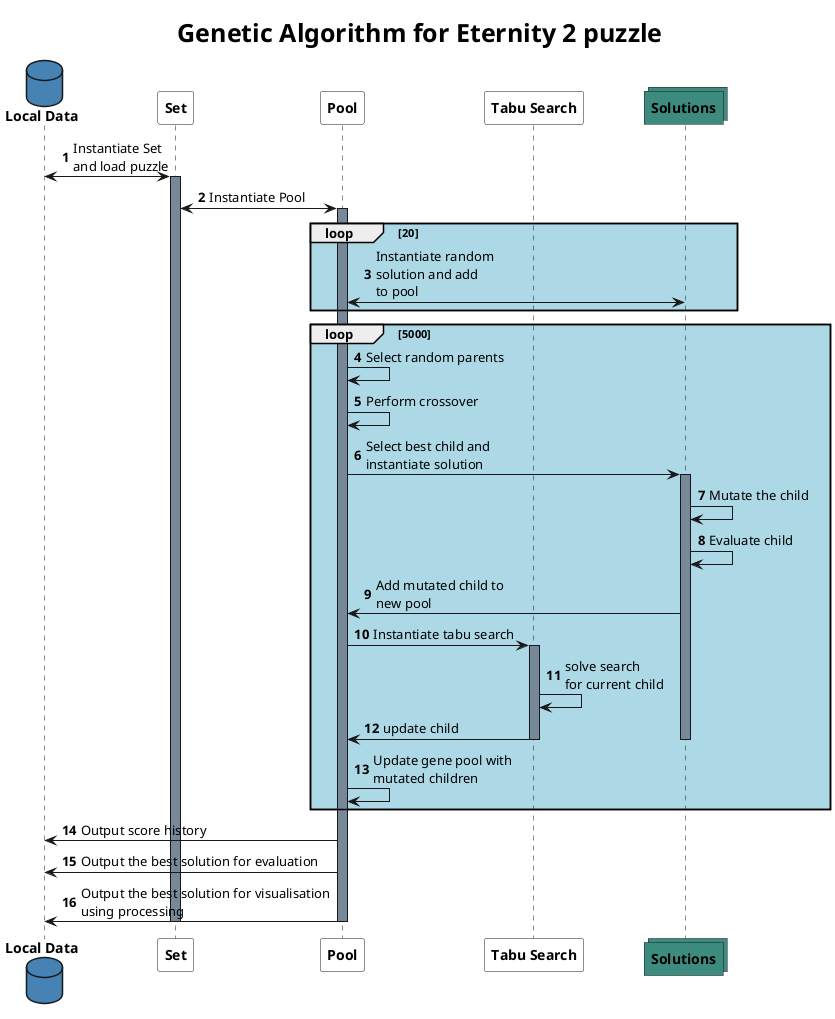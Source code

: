 @startuml

skinparam ParticipantFontStyle bold
skinparam DatabaseFontStyle bold
skinparam CollectionsFontStyle bold
skinparam BackgroundColor White
skinparam TitleFontSize 25
skinparam TitleFontStyle bold
autonumber "<font color=blue><b>"

title Genetic Algorithm for Eternity 2 puzzle

database "Local Data" #SteelBlue
participant Set #White
participant Pool #White
participant "Tabu Search" #White
collections Solutions #3D8B7F

autonumber

"Local Data" <-> Set: Instantiate Set\nand load puzzle
activate Set #LightSlateGrey
Set <-> Pool: Instantiate Pool
activate Pool #LightSlateGrey

loop #LightBlue 20
    Pool <-> Solutions: Instantiate random\nsolution and add\nto pool
end

loop #LightBlue 5000
    Pool -> Pool: Select random parents
    Pool -> Pool: Perform crossover
    Pool -> Solutions: Select best child and\ninstantiate solution
    activate Solutions #LightSlateGrey
    Solutions -> Solutions: Mutate the child
    Solutions -> Solutions: Evaluate child
    Solutions -> Pool: Add mutated child to\nnew pool
    Pool -> "Tabu Search": Instantiate tabu search
    activate "Tabu Search" #LightSlateGrey
    "Tabu Search" -> "Tabu Search": solve search\nfor current child
    "Tabu Search" -> Pool: update child
    deactivate "Tabu Search"
    deactivate Solutions #LightSlateGrey
    Pool -> Pool: Update gene pool with\nmutated children
end

Pool -> "Local Data": Output score history
Pool -> "Local Data": Output the best solution for evaluation
Pool -> "Local Data": Output the best solution for visualisation\nusing processing

deactivate Set
deactivate Pool

@enduml